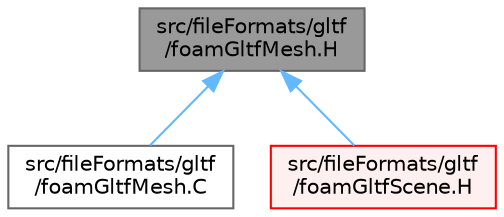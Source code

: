 digraph "src/fileFormats/gltf/foamGltfMesh.H"
{
 // LATEX_PDF_SIZE
  bgcolor="transparent";
  edge [fontname=Helvetica,fontsize=10,labelfontname=Helvetica,labelfontsize=10];
  node [fontname=Helvetica,fontsize=10,shape=box,height=0.2,width=0.4];
  Node1 [id="Node000001",label="src/fileFormats/gltf\l/foamGltfMesh.H",height=0.2,width=0.4,color="gray40", fillcolor="grey60", style="filled", fontcolor="black",tooltip=" "];
  Node1 -> Node2 [id="edge1_Node000001_Node000002",dir="back",color="steelblue1",style="solid",tooltip=" "];
  Node2 [id="Node000002",label="src/fileFormats/gltf\l/foamGltfMesh.C",height=0.2,width=0.4,color="grey40", fillcolor="white", style="filled",URL="$foamGltfMesh_8C.html",tooltip=" "];
  Node1 -> Node3 [id="edge2_Node000001_Node000003",dir="back",color="steelblue1",style="solid",tooltip=" "];
  Node3 [id="Node000003",label="src/fileFormats/gltf\l/foamGltfScene.H",height=0.2,width=0.4,color="red", fillcolor="#FFF0F0", style="filled",URL="$foamGltfScene_8H.html",tooltip=" "];
}
